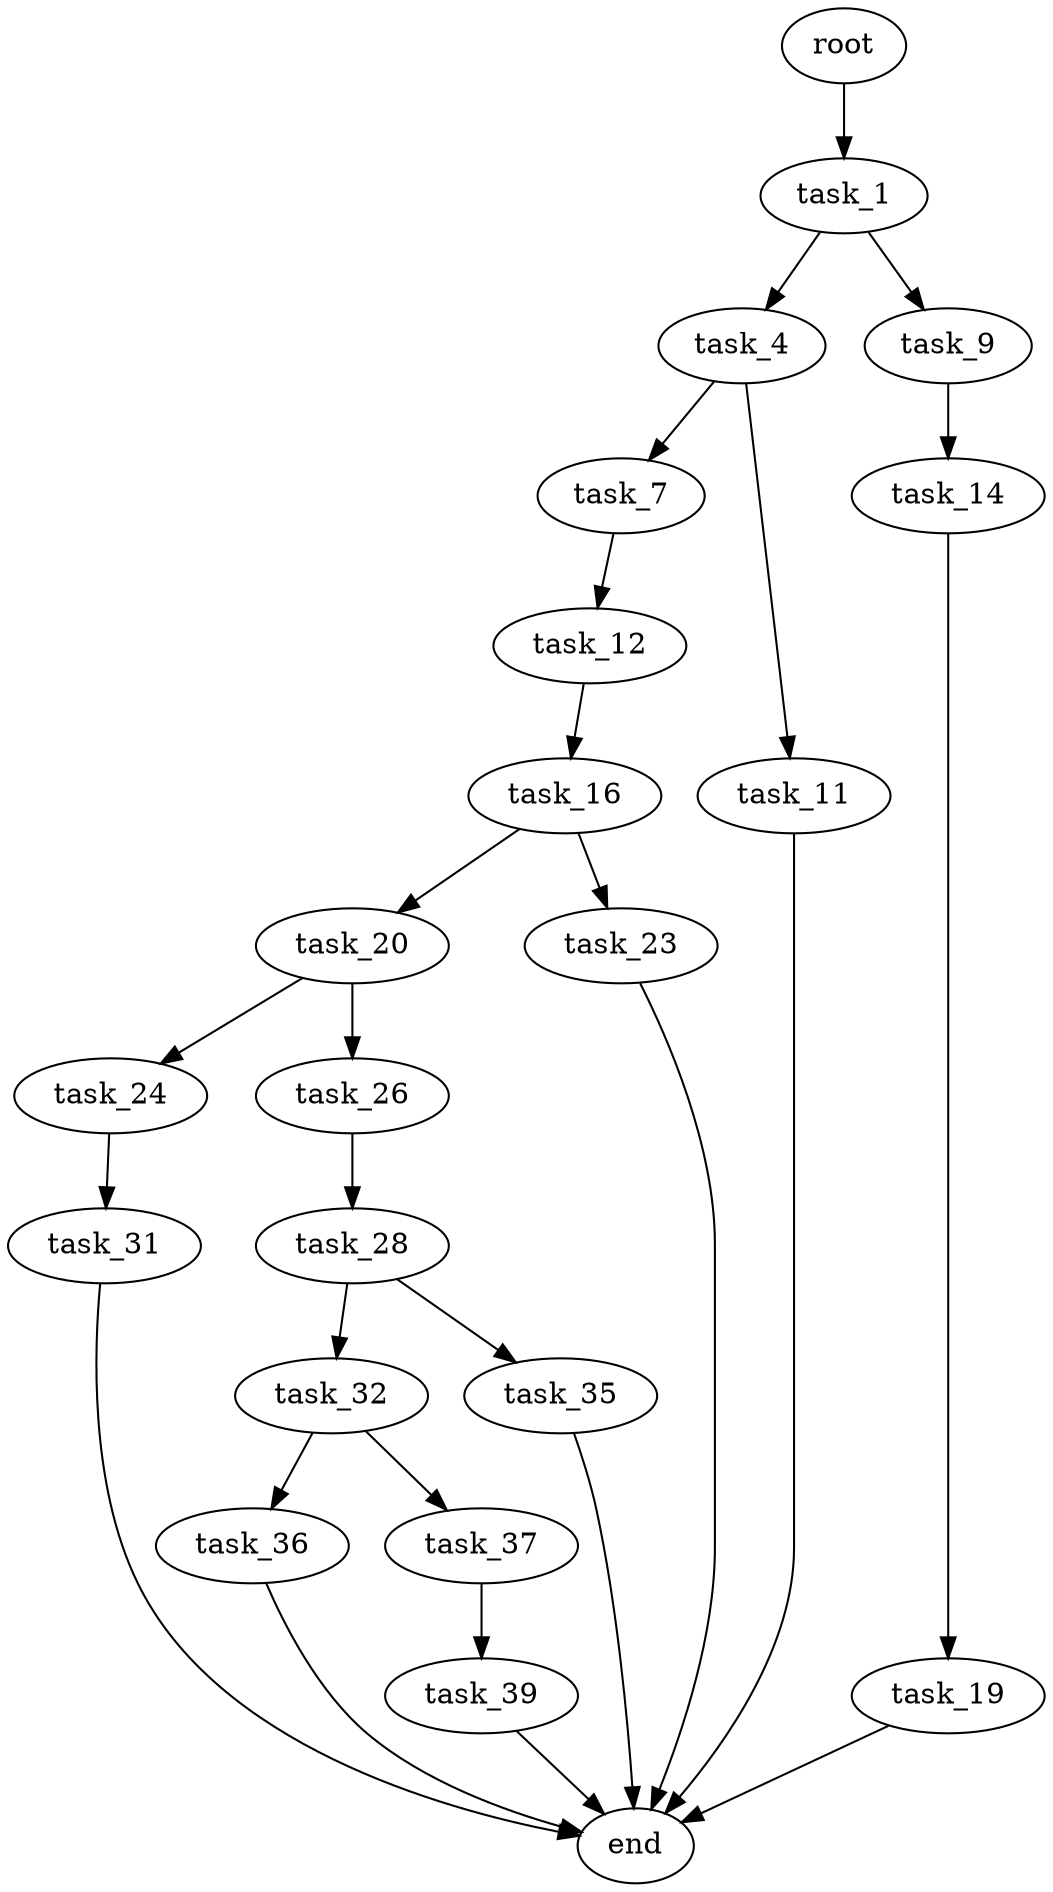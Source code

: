 digraph G {
  root [size="0.000000"];
  task_1 [size="30199073719.000000"];
  task_4 [size="28991029248.000000"];
  task_9 [size="346602740241.000000"];
  task_7 [size="19223085229.000000"];
  task_11 [size="383058568.000000"];
  task_12 [size="387870338848.000000"];
  task_14 [size="4492302196.000000"];
  end [size="0.000000"];
  task_16 [size="418520471133.000000"];
  task_19 [size="14335467207.000000"];
  task_20 [size="38516470289.000000"];
  task_23 [size="104840425123.000000"];
  task_24 [size="68719476736.000000"];
  task_26 [size="93492509400.000000"];
  task_31 [size="782757789696.000000"];
  task_28 [size="134217728000.000000"];
  task_32 [size="1472908548.000000"];
  task_35 [size="32585564016.000000"];
  task_36 [size="782757789696.000000"];
  task_37 [size="1345182422171.000000"];
  task_39 [size="2659022423.000000"];

  root -> task_1 [size="1.000000"];
  task_1 -> task_4 [size="838860800.000000"];
  task_1 -> task_9 [size="838860800.000000"];
  task_4 -> task_7 [size="75497472.000000"];
  task_4 -> task_11 [size="75497472.000000"];
  task_9 -> task_14 [size="838860800.000000"];
  task_7 -> task_12 [size="411041792.000000"];
  task_11 -> end [size="1.000000"];
  task_12 -> task_16 [size="411041792.000000"];
  task_14 -> task_19 [size="75497472.000000"];
  task_16 -> task_20 [size="301989888.000000"];
  task_16 -> task_23 [size="301989888.000000"];
  task_19 -> end [size="1.000000"];
  task_20 -> task_24 [size="679477248.000000"];
  task_20 -> task_26 [size="679477248.000000"];
  task_23 -> end [size="1.000000"];
  task_24 -> task_31 [size="134217728.000000"];
  task_26 -> task_28 [size="134217728.000000"];
  task_31 -> end [size="1.000000"];
  task_28 -> task_32 [size="209715200.000000"];
  task_28 -> task_35 [size="209715200.000000"];
  task_32 -> task_36 [size="33554432.000000"];
  task_32 -> task_37 [size="33554432.000000"];
  task_35 -> end [size="1.000000"];
  task_36 -> end [size="1.000000"];
  task_37 -> task_39 [size="838860800.000000"];
  task_39 -> end [size="1.000000"];
}
